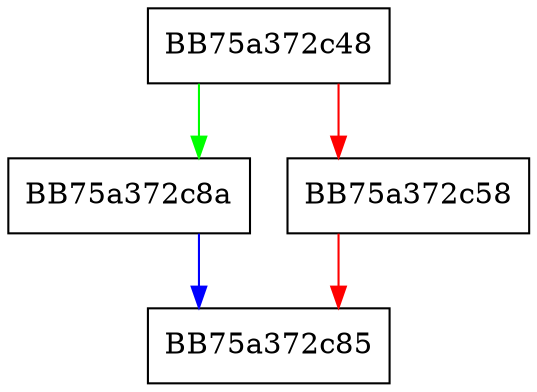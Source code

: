 digraph get_latent_record {
  node [shape="box"];
  graph [splines=ortho];
  BB75a372c48 -> BB75a372c8a [color="green"];
  BB75a372c48 -> BB75a372c58 [color="red"];
  BB75a372c58 -> BB75a372c85 [color="red"];
  BB75a372c8a -> BB75a372c85 [color="blue"];
}